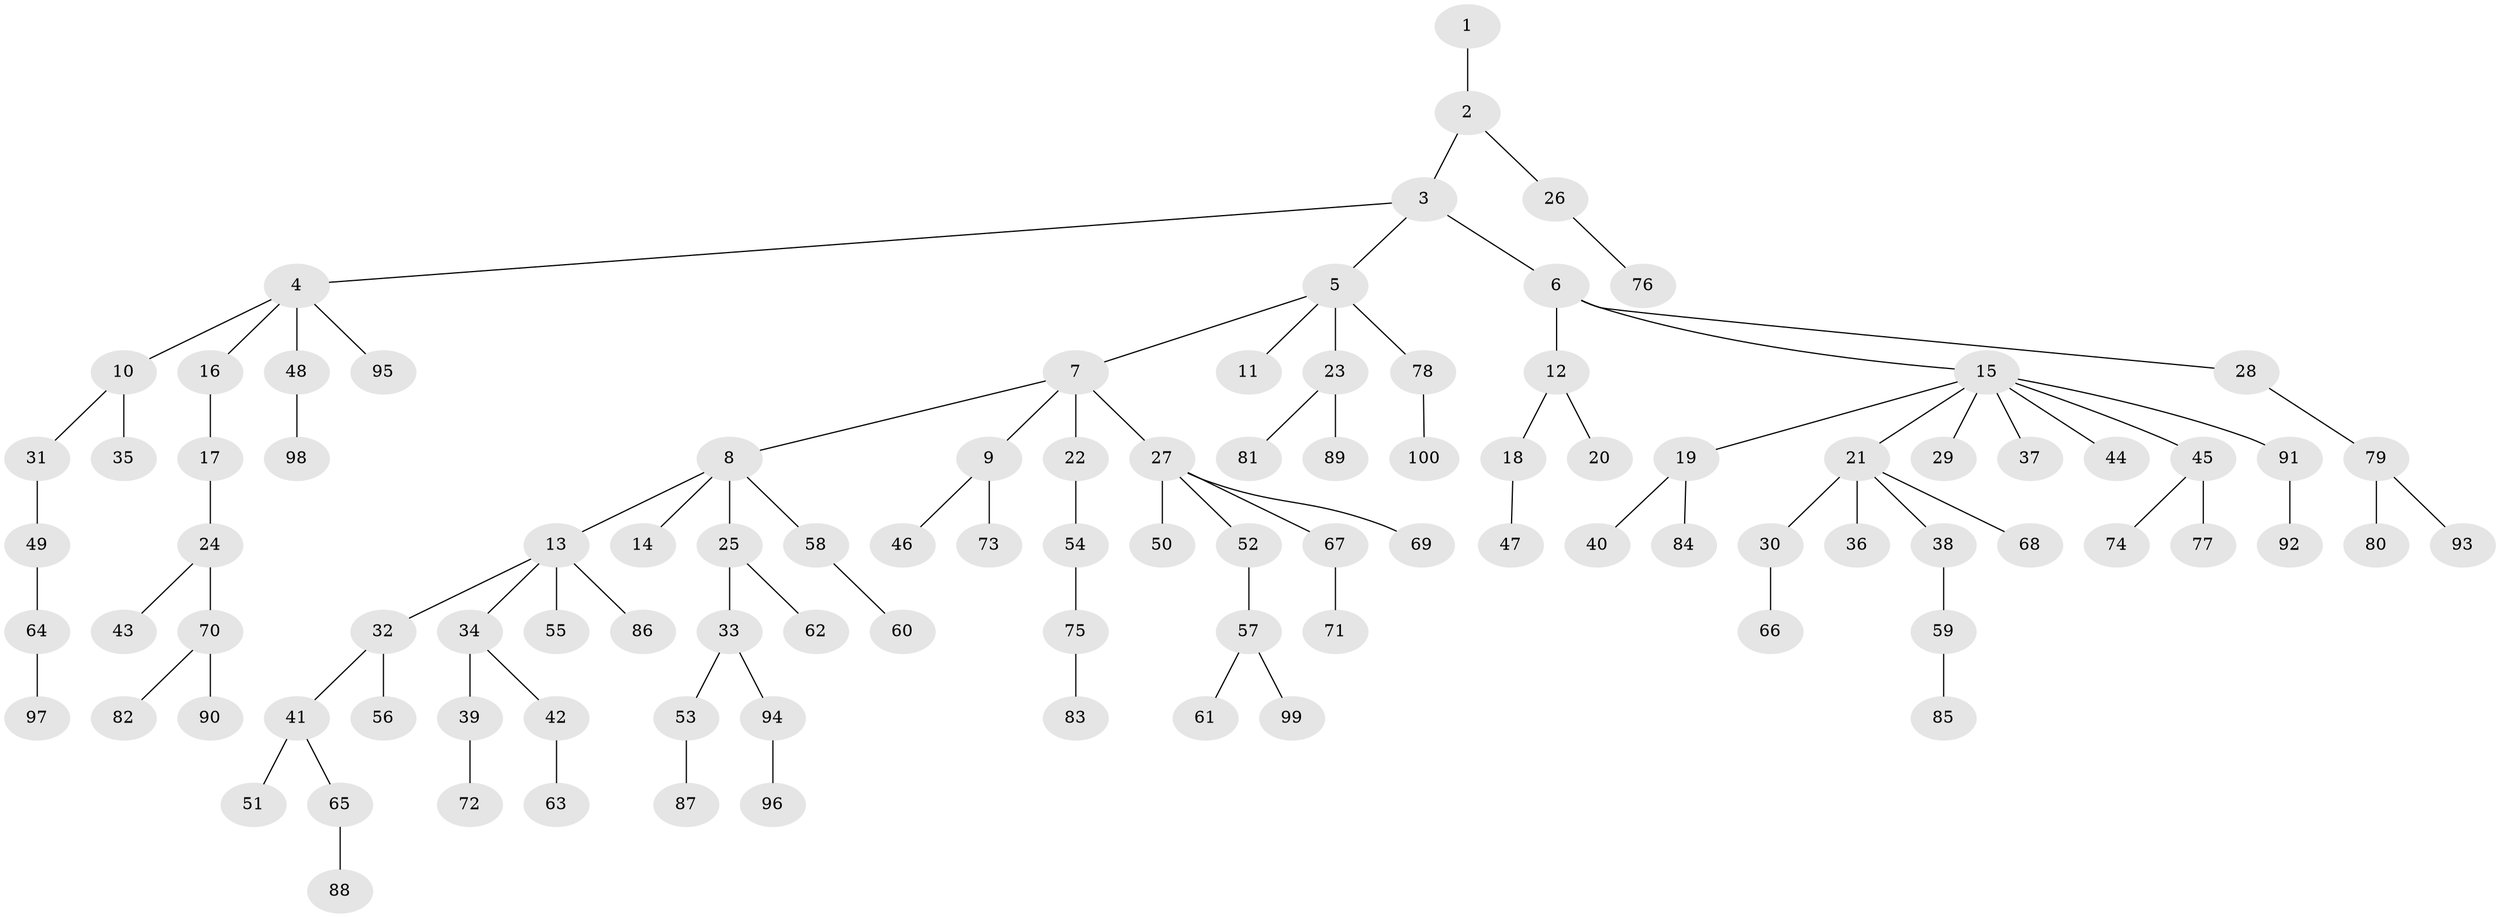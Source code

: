 // coarse degree distribution, {1: 0.825, 2: 0.1, 5: 0.025, 10: 0.025, 22: 0.025}
// Generated by graph-tools (version 1.1) at 2025/56/03/04/25 21:56:13]
// undirected, 100 vertices, 99 edges
graph export_dot {
graph [start="1"]
  node [color=gray90,style=filled];
  1;
  2;
  3;
  4;
  5;
  6;
  7;
  8;
  9;
  10;
  11;
  12;
  13;
  14;
  15;
  16;
  17;
  18;
  19;
  20;
  21;
  22;
  23;
  24;
  25;
  26;
  27;
  28;
  29;
  30;
  31;
  32;
  33;
  34;
  35;
  36;
  37;
  38;
  39;
  40;
  41;
  42;
  43;
  44;
  45;
  46;
  47;
  48;
  49;
  50;
  51;
  52;
  53;
  54;
  55;
  56;
  57;
  58;
  59;
  60;
  61;
  62;
  63;
  64;
  65;
  66;
  67;
  68;
  69;
  70;
  71;
  72;
  73;
  74;
  75;
  76;
  77;
  78;
  79;
  80;
  81;
  82;
  83;
  84;
  85;
  86;
  87;
  88;
  89;
  90;
  91;
  92;
  93;
  94;
  95;
  96;
  97;
  98;
  99;
  100;
  1 -- 2;
  2 -- 3;
  2 -- 26;
  3 -- 4;
  3 -- 5;
  3 -- 6;
  4 -- 10;
  4 -- 16;
  4 -- 48;
  4 -- 95;
  5 -- 7;
  5 -- 11;
  5 -- 23;
  5 -- 78;
  6 -- 12;
  6 -- 15;
  6 -- 28;
  7 -- 8;
  7 -- 9;
  7 -- 22;
  7 -- 27;
  8 -- 13;
  8 -- 14;
  8 -- 25;
  8 -- 58;
  9 -- 46;
  9 -- 73;
  10 -- 31;
  10 -- 35;
  12 -- 18;
  12 -- 20;
  13 -- 32;
  13 -- 34;
  13 -- 55;
  13 -- 86;
  15 -- 19;
  15 -- 21;
  15 -- 29;
  15 -- 37;
  15 -- 44;
  15 -- 45;
  15 -- 91;
  16 -- 17;
  17 -- 24;
  18 -- 47;
  19 -- 40;
  19 -- 84;
  21 -- 30;
  21 -- 36;
  21 -- 38;
  21 -- 68;
  22 -- 54;
  23 -- 81;
  23 -- 89;
  24 -- 43;
  24 -- 70;
  25 -- 33;
  25 -- 62;
  26 -- 76;
  27 -- 50;
  27 -- 52;
  27 -- 67;
  27 -- 69;
  28 -- 79;
  30 -- 66;
  31 -- 49;
  32 -- 41;
  32 -- 56;
  33 -- 53;
  33 -- 94;
  34 -- 39;
  34 -- 42;
  38 -- 59;
  39 -- 72;
  41 -- 51;
  41 -- 65;
  42 -- 63;
  45 -- 74;
  45 -- 77;
  48 -- 98;
  49 -- 64;
  52 -- 57;
  53 -- 87;
  54 -- 75;
  57 -- 61;
  57 -- 99;
  58 -- 60;
  59 -- 85;
  64 -- 97;
  65 -- 88;
  67 -- 71;
  70 -- 82;
  70 -- 90;
  75 -- 83;
  78 -- 100;
  79 -- 80;
  79 -- 93;
  91 -- 92;
  94 -- 96;
}
